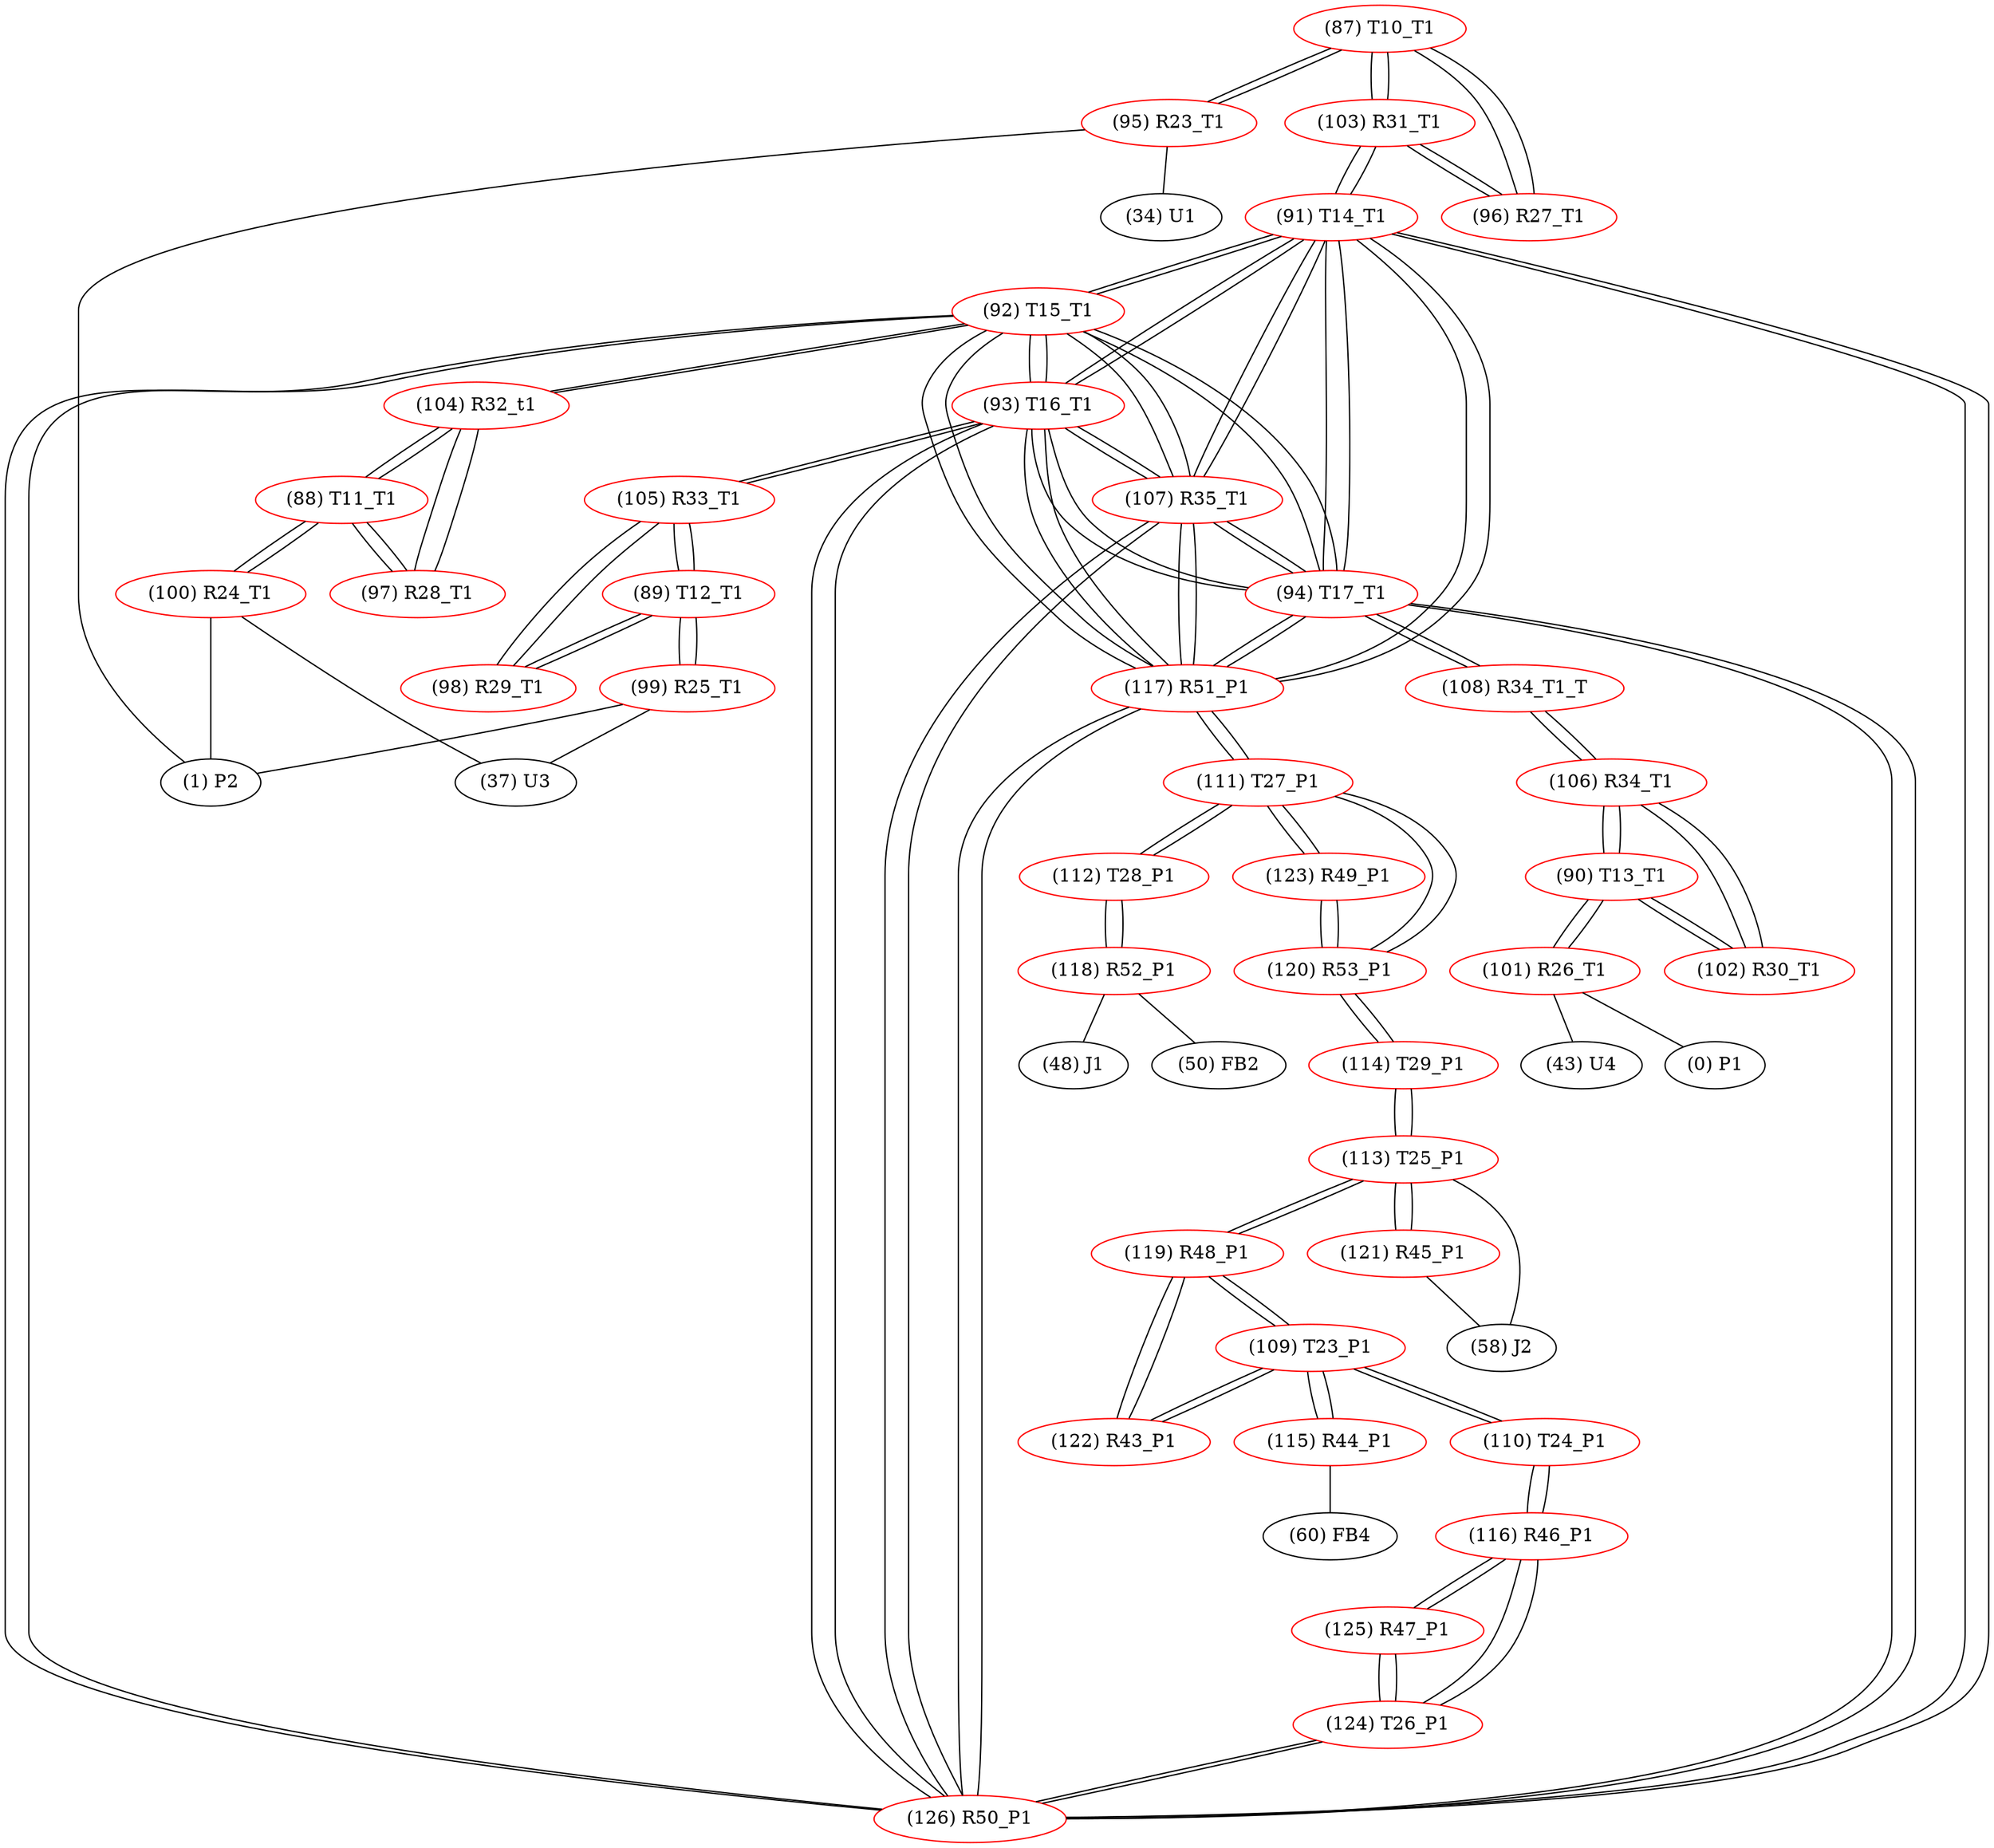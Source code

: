 graph {
	87 [label="(87) T10_T1" color=red]
	95 [label="(95) R23_T1"]
	103 [label="(103) R31_T1"]
	96 [label="(96) R27_T1"]
	88 [label="(88) T11_T1" color=red]
	100 [label="(100) R24_T1"]
	97 [label="(97) R28_T1"]
	104 [label="(104) R32_t1"]
	89 [label="(89) T12_T1" color=red]
	105 [label="(105) R33_T1"]
	98 [label="(98) R29_T1"]
	99 [label="(99) R25_T1"]
	90 [label="(90) T13_T1" color=red]
	102 [label="(102) R30_T1"]
	106 [label="(106) R34_T1"]
	101 [label="(101) R26_T1"]
	91 [label="(91) T14_T1" color=red]
	103 [label="(103) R31_T1"]
	117 [label="(117) R51_P1"]
	126 [label="(126) R50_P1"]
	94 [label="(94) T17_T1"]
	107 [label="(107) R35_T1"]
	93 [label="(93) T16_T1"]
	92 [label="(92) T15_T1"]
	92 [label="(92) T15_T1" color=red]
	104 [label="(104) R32_t1"]
	117 [label="(117) R51_P1"]
	126 [label="(126) R50_P1"]
	94 [label="(94) T17_T1"]
	107 [label="(107) R35_T1"]
	93 [label="(93) T16_T1"]
	91 [label="(91) T14_T1"]
	93 [label="(93) T16_T1" color=red]
	105 [label="(105) R33_T1"]
	117 [label="(117) R51_P1"]
	126 [label="(126) R50_P1"]
	94 [label="(94) T17_T1"]
	107 [label="(107) R35_T1"]
	92 [label="(92) T15_T1"]
	91 [label="(91) T14_T1"]
	94 [label="(94) T17_T1" color=red]
	108 [label="(108) R34_T1_T"]
	117 [label="(117) R51_P1"]
	126 [label="(126) R50_P1"]
	107 [label="(107) R35_T1"]
	93 [label="(93) T16_T1"]
	92 [label="(92) T15_T1"]
	91 [label="(91) T14_T1"]
	95 [label="(95) R23_T1" color=red]
	1 [label="(1) P2"]
	34 [label="(34) U1"]
	87 [label="(87) T10_T1"]
	96 [label="(96) R27_T1" color=red]
	87 [label="(87) T10_T1"]
	103 [label="(103) R31_T1"]
	97 [label="(97) R28_T1" color=red]
	88 [label="(88) T11_T1"]
	104 [label="(104) R32_t1"]
	98 [label="(98) R29_T1" color=red]
	105 [label="(105) R33_T1"]
	89 [label="(89) T12_T1"]
	99 [label="(99) R25_T1" color=red]
	37 [label="(37) U3"]
	1 [label="(1) P2"]
	89 [label="(89) T12_T1"]
	100 [label="(100) R24_T1" color=red]
	1 [label="(1) P2"]
	37 [label="(37) U3"]
	88 [label="(88) T11_T1"]
	101 [label="(101) R26_T1" color=red]
	43 [label="(43) U4"]
	0 [label="(0) P1"]
	90 [label="(90) T13_T1"]
	102 [label="(102) R30_T1" color=red]
	106 [label="(106) R34_T1"]
	90 [label="(90) T13_T1"]
	103 [label="(103) R31_T1" color=red]
	87 [label="(87) T10_T1"]
	96 [label="(96) R27_T1"]
	91 [label="(91) T14_T1"]
	104 [label="(104) R32_t1" color=red]
	92 [label="(92) T15_T1"]
	88 [label="(88) T11_T1"]
	97 [label="(97) R28_T1"]
	105 [label="(105) R33_T1" color=red]
	93 [label="(93) T16_T1"]
	98 [label="(98) R29_T1"]
	89 [label="(89) T12_T1"]
	106 [label="(106) R34_T1" color=red]
	102 [label="(102) R30_T1"]
	90 [label="(90) T13_T1"]
	108 [label="(108) R34_T1_T"]
	107 [label="(107) R35_T1" color=red]
	117 [label="(117) R51_P1"]
	126 [label="(126) R50_P1"]
	94 [label="(94) T17_T1"]
	93 [label="(93) T16_T1"]
	92 [label="(92) T15_T1"]
	91 [label="(91) T14_T1"]
	108 [label="(108) R34_T1_T" color=red]
	94 [label="(94) T17_T1"]
	106 [label="(106) R34_T1"]
	109 [label="(109) T23_P1" color=red]
	119 [label="(119) R48_P1"]
	122 [label="(122) R43_P1"]
	110 [label="(110) T24_P1"]
	115 [label="(115) R44_P1"]
	110 [label="(110) T24_P1" color=red]
	116 [label="(116) R46_P1"]
	109 [label="(109) T23_P1"]
	111 [label="(111) T27_P1" color=red]
	117 [label="(117) R51_P1"]
	112 [label="(112) T28_P1"]
	120 [label="(120) R53_P1"]
	123 [label="(123) R49_P1"]
	112 [label="(112) T28_P1" color=red]
	118 [label="(118) R52_P1"]
	111 [label="(111) T27_P1"]
	113 [label="(113) T25_P1" color=red]
	114 [label="(114) T29_P1"]
	119 [label="(119) R48_P1"]
	121 [label="(121) R45_P1"]
	58 [label="(58) J2"]
	114 [label="(114) T29_P1" color=red]
	113 [label="(113) T25_P1"]
	120 [label="(120) R53_P1"]
	115 [label="(115) R44_P1" color=red]
	60 [label="(60) FB4"]
	109 [label="(109) T23_P1"]
	116 [label="(116) R46_P1" color=red]
	124 [label="(124) T26_P1"]
	125 [label="(125) R47_P1"]
	110 [label="(110) T24_P1"]
	117 [label="(117) R51_P1" color=red]
	111 [label="(111) T27_P1"]
	126 [label="(126) R50_P1"]
	94 [label="(94) T17_T1"]
	107 [label="(107) R35_T1"]
	93 [label="(93) T16_T1"]
	92 [label="(92) T15_T1"]
	91 [label="(91) T14_T1"]
	118 [label="(118) R52_P1" color=red]
	48 [label="(48) J1"]
	50 [label="(50) FB2"]
	112 [label="(112) T28_P1"]
	119 [label="(119) R48_P1" color=red]
	113 [label="(113) T25_P1"]
	109 [label="(109) T23_P1"]
	122 [label="(122) R43_P1"]
	120 [label="(120) R53_P1" color=red]
	114 [label="(114) T29_P1"]
	111 [label="(111) T27_P1"]
	123 [label="(123) R49_P1"]
	121 [label="(121) R45_P1" color=red]
	113 [label="(113) T25_P1"]
	58 [label="(58) J2"]
	122 [label="(122) R43_P1" color=red]
	119 [label="(119) R48_P1"]
	109 [label="(109) T23_P1"]
	123 [label="(123) R49_P1" color=red]
	111 [label="(111) T27_P1"]
	120 [label="(120) R53_P1"]
	124 [label="(124) T26_P1" color=red]
	126 [label="(126) R50_P1"]
	116 [label="(116) R46_P1"]
	125 [label="(125) R47_P1"]
	125 [label="(125) R47_P1" color=red]
	124 [label="(124) T26_P1"]
	116 [label="(116) R46_P1"]
	126 [label="(126) R50_P1" color=red]
	124 [label="(124) T26_P1"]
	117 [label="(117) R51_P1"]
	94 [label="(94) T17_T1"]
	107 [label="(107) R35_T1"]
	93 [label="(93) T16_T1"]
	92 [label="(92) T15_T1"]
	91 [label="(91) T14_T1"]
	87 -- 95
	87 -- 103
	87 -- 96
	88 -- 100
	88 -- 97
	88 -- 104
	89 -- 105
	89 -- 98
	89 -- 99
	90 -- 102
	90 -- 106
	90 -- 101
	91 -- 103
	91 -- 117
	91 -- 126
	91 -- 94
	91 -- 107
	91 -- 93
	91 -- 92
	92 -- 104
	92 -- 117
	92 -- 126
	92 -- 94
	92 -- 107
	92 -- 93
	92 -- 91
	93 -- 105
	93 -- 117
	93 -- 126
	93 -- 94
	93 -- 107
	93 -- 92
	93 -- 91
	94 -- 108
	94 -- 117
	94 -- 126
	94 -- 107
	94 -- 93
	94 -- 92
	94 -- 91
	95 -- 1
	95 -- 34
	95 -- 87
	96 -- 87
	96 -- 103
	97 -- 88
	97 -- 104
	98 -- 105
	98 -- 89
	99 -- 37
	99 -- 1
	99 -- 89
	100 -- 1
	100 -- 37
	100 -- 88
	101 -- 43
	101 -- 0
	101 -- 90
	102 -- 106
	102 -- 90
	103 -- 87
	103 -- 96
	103 -- 91
	104 -- 92
	104 -- 88
	104 -- 97
	105 -- 93
	105 -- 98
	105 -- 89
	106 -- 102
	106 -- 90
	106 -- 108
	107 -- 117
	107 -- 126
	107 -- 94
	107 -- 93
	107 -- 92
	107 -- 91
	108 -- 94
	108 -- 106
	109 -- 119
	109 -- 122
	109 -- 110
	109 -- 115
	110 -- 116
	110 -- 109
	111 -- 117
	111 -- 112
	111 -- 120
	111 -- 123
	112 -- 118
	112 -- 111
	113 -- 114
	113 -- 119
	113 -- 121
	113 -- 58
	114 -- 113
	114 -- 120
	115 -- 60
	115 -- 109
	116 -- 124
	116 -- 125
	116 -- 110
	117 -- 111
	117 -- 126
	117 -- 94
	117 -- 107
	117 -- 93
	117 -- 92
	117 -- 91
	118 -- 48
	118 -- 50
	118 -- 112
	119 -- 113
	119 -- 109
	119 -- 122
	120 -- 114
	120 -- 111
	120 -- 123
	121 -- 113
	121 -- 58
	122 -- 119
	122 -- 109
	123 -- 111
	123 -- 120
	124 -- 126
	124 -- 116
	124 -- 125
	125 -- 124
	125 -- 116
	126 -- 124
	126 -- 117
	126 -- 94
	126 -- 107
	126 -- 93
	126 -- 92
	126 -- 91
}